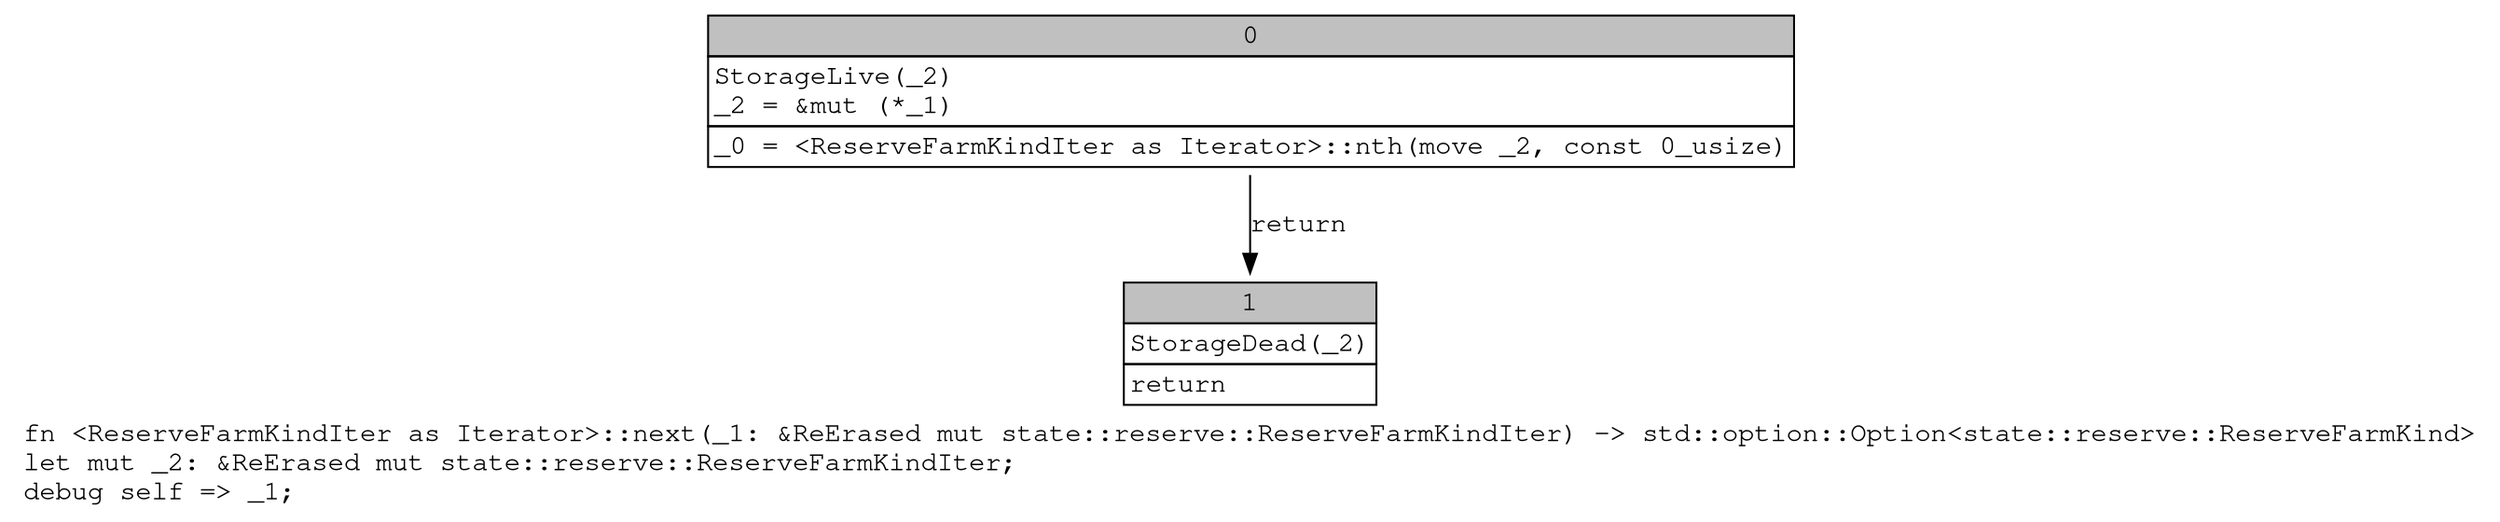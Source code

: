 digraph Mir_0_9206 {
    graph [fontname="Courier, monospace"];
    node [fontname="Courier, monospace"];
    edge [fontname="Courier, monospace"];
    label=<fn &lt;ReserveFarmKindIter as Iterator&gt;::next(_1: &amp;ReErased mut state::reserve::ReserveFarmKindIter) -&gt; std::option::Option&lt;state::reserve::ReserveFarmKind&gt;<br align="left"/>let mut _2: &amp;ReErased mut state::reserve::ReserveFarmKindIter;<br align="left"/>debug self =&gt; _1;<br align="left"/>>;
    bb0__0_9206 [shape="none", label=<<table border="0" cellborder="1" cellspacing="0"><tr><td bgcolor="gray" align="center" colspan="1">0</td></tr><tr><td align="left" balign="left">StorageLive(_2)<br/>_2 = &amp;mut (*_1)<br/></td></tr><tr><td align="left">_0 = &lt;ReserveFarmKindIter as Iterator&gt;::nth(move _2, const 0_usize)</td></tr></table>>];
    bb1__0_9206 [shape="none", label=<<table border="0" cellborder="1" cellspacing="0"><tr><td bgcolor="gray" align="center" colspan="1">1</td></tr><tr><td align="left" balign="left">StorageDead(_2)<br/></td></tr><tr><td align="left">return</td></tr></table>>];
    bb0__0_9206 -> bb1__0_9206 [label="return"];
}
